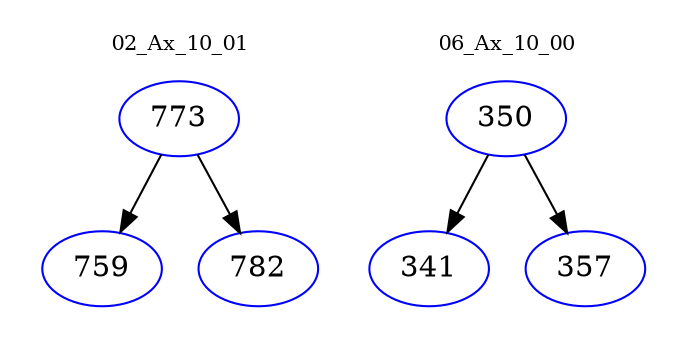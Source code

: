 digraph{
subgraph cluster_0 {
color = white
label = "02_Ax_10_01";
fontsize=10;
T0_773 [label="773", color="blue"]
T0_773 -> T0_759 [color="black"]
T0_759 [label="759", color="blue"]
T0_773 -> T0_782 [color="black"]
T0_782 [label="782", color="blue"]
}
subgraph cluster_1 {
color = white
label = "06_Ax_10_00";
fontsize=10;
T1_350 [label="350", color="blue"]
T1_350 -> T1_341 [color="black"]
T1_341 [label="341", color="blue"]
T1_350 -> T1_357 [color="black"]
T1_357 [label="357", color="blue"]
}
}
